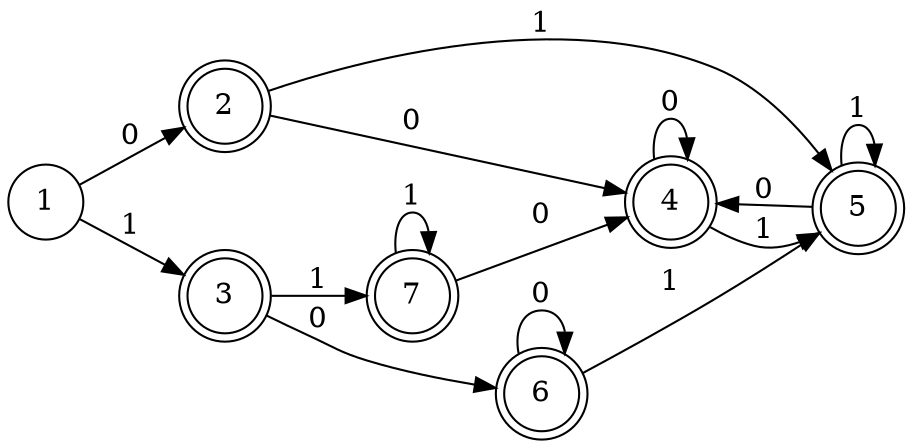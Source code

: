 digraph "graph" {
	rankdir=LR size=105
	node [shape=doublecircle]
	2
	3
	4
	5
	6
	7
	node [shape=circle]
	1 -> 2 [label=0]
	1 -> 3 [label=1]
	2 -> 4 [label=0]
	2 -> 5 [label=1]
	3 -> 6 [label=0]
	3 -> 7 [label=1]
	4 -> 4 [label=0]
	4 -> 5 [label=1]
	5 -> 4 [label=0]
	5 -> 5 [label=1]
	6 -> 6 [label=0]
	6 -> 5 [label=1]
	7 -> 4 [label=0]
	7 -> 7 [label=1]
}
